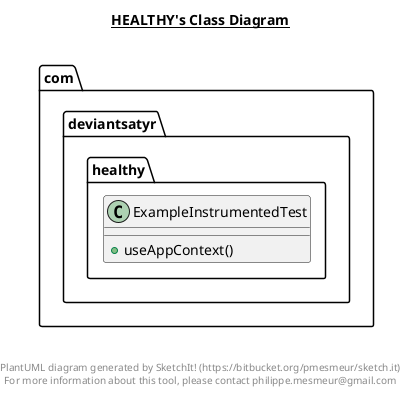 @startuml

title __HEALTHY's Class Diagram__\n

  package com.deviantsatyr.healthy {
    class ExampleInstrumentedTest {
        + useAppContext()
    }
  }
  



right footer


PlantUML diagram generated by SketchIt! (https://bitbucket.org/pmesmeur/sketch.it)
For more information about this tool, please contact philippe.mesmeur@gmail.com
endfooter

@enduml
